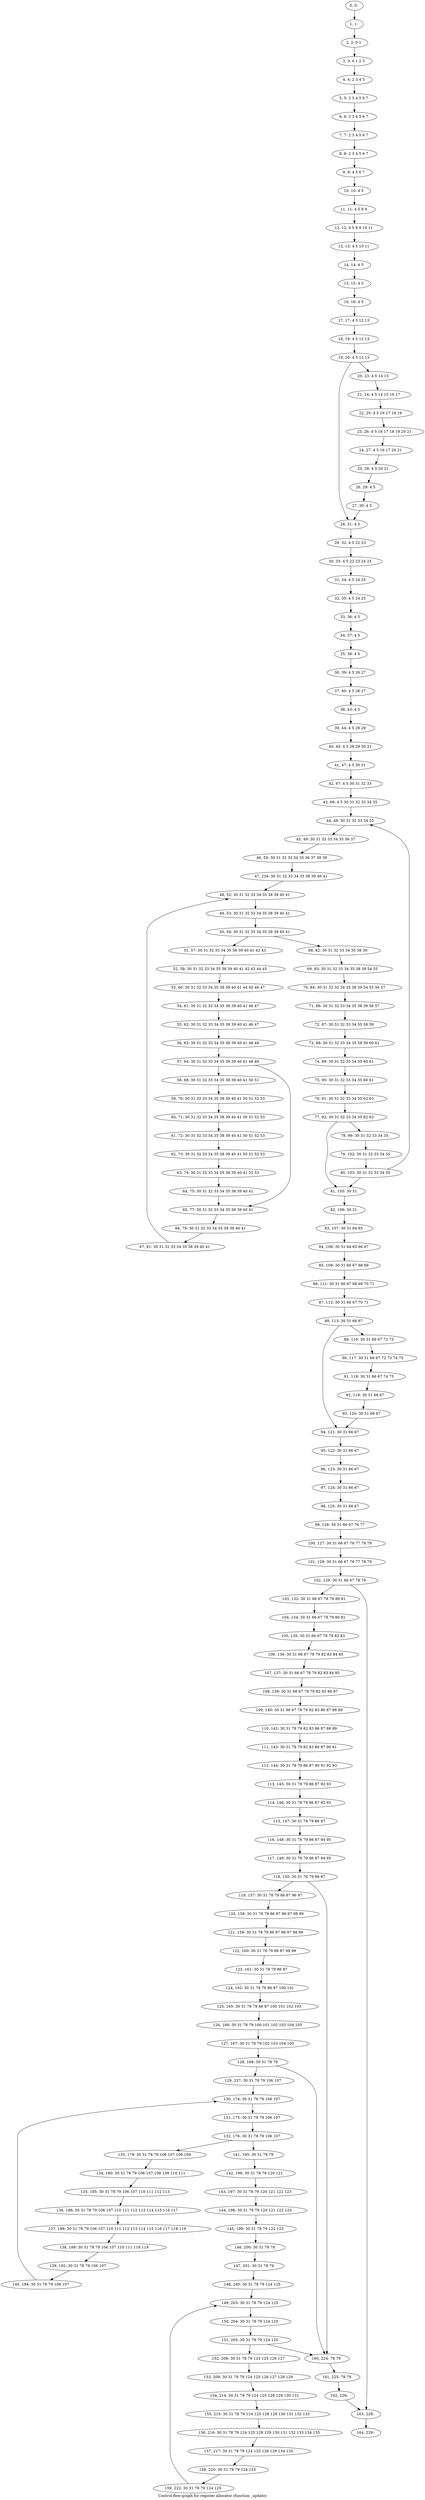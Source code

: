 digraph G {
graph [label="Control-flow-graph for register allocator (function _update)"]
0[label="0, 0: "];
1[label="1, 1: "];
2[label="2, 2: 0 1 "];
3[label="3, 3: 0 1 2 3 "];
4[label="4, 4: 2 3 4 5 "];
5[label="5, 5: 2 3 4 5 6 7 "];
6[label="6, 6: 2 3 4 5 6 7 "];
7[label="7, 7: 2 3 4 5 6 7 "];
8[label="8, 8: 2 3 4 5 6 7 "];
9[label="9, 9: 4 5 6 7 "];
10[label="10, 10: 4 5 "];
11[label="11, 11: 4 5 8 9 "];
12[label="12, 12: 4 5 8 9 10 11 "];
13[label="13, 13: 4 5 10 11 "];
14[label="14, 14: 4 5 "];
15[label="15, 15: 4 5 "];
16[label="16, 16: 4 5 "];
17[label="17, 17: 4 5 12 13 "];
18[label="18, 19: 4 5 12 13 "];
19[label="19, 20: 4 5 12 13 "];
20[label="20, 23: 4 5 14 15 "];
21[label="21, 24: 4 5 14 15 16 17 "];
22[label="22, 25: 4 5 16 17 18 19 "];
23[label="23, 26: 4 5 16 17 18 19 20 21 "];
24[label="24, 27: 4 5 16 17 20 21 "];
25[label="25, 28: 4 5 20 21 "];
26[label="26, 29: 4 5 "];
27[label="27, 30: 4 5 "];
28[label="28, 31: 4 5 "];
29[label="29, 32: 4 5 22 23 "];
30[label="30, 33: 4 5 22 23 24 25 "];
31[label="31, 34: 4 5 24 25 "];
32[label="32, 35: 4 5 24 25 "];
33[label="33, 36: 4 5 "];
34[label="34, 37: 4 5 "];
35[label="35, 38: 4 5 "];
36[label="36, 39: 4 5 26 27 "];
37[label="37, 40: 4 5 26 27 "];
38[label="38, 43: 4 5 "];
39[label="39, 44: 4 5 28 29 "];
40[label="40, 45: 4 5 28 29 30 31 "];
41[label="41, 47: 4 5 30 31 "];
42[label="42, 67: 4 5 30 31 32 33 "];
43[label="43, 69: 4 5 30 31 32 33 34 35 "];
44[label="44, 48: 30 31 32 33 34 35 "];
45[label="45, 49: 30 31 32 33 34 35 36 37 "];
46[label="46, 50: 30 31 32 33 34 35 36 37 38 39 "];
47[label="47, 234: 30 31 32 33 34 35 38 39 40 41 "];
48[label="48, 52: 30 31 32 33 34 35 38 39 40 41 "];
49[label="49, 53: 30 31 32 33 34 35 38 39 40 41 "];
50[label="50, 54: 30 31 32 33 34 35 38 39 40 41 "];
51[label="51, 57: 30 31 32 33 34 35 38 39 40 41 42 43 "];
52[label="52, 58: 30 31 32 33 34 35 38 39 40 41 42 43 44 45 "];
53[label="53, 60: 30 31 32 33 34 35 38 39 40 41 44 45 46 47 "];
54[label="54, 61: 30 31 32 33 34 35 38 39 40 41 46 47 "];
55[label="55, 62: 30 31 32 33 34 35 38 39 40 41 46 47 "];
56[label="56, 63: 30 31 32 33 34 35 38 39 40 41 48 49 "];
57[label="57, 64: 30 31 32 33 34 35 38 39 40 41 48 49 "];
58[label="58, 68: 30 31 32 33 34 35 38 39 40 41 50 51 "];
59[label="59, 70: 30 31 32 33 34 35 38 39 40 41 50 51 52 53 "];
60[label="60, 71: 30 31 32 33 34 35 38 39 40 41 50 51 52 53 "];
61[label="61, 72: 30 31 32 33 34 35 38 39 40 41 50 51 52 53 "];
62[label="62, 73: 30 31 32 33 34 35 38 39 40 41 50 51 52 53 "];
63[label="63, 74: 30 31 32 33 34 35 38 39 40 41 52 53 "];
64[label="64, 75: 30 31 32 33 34 35 38 39 40 41 "];
65[label="65, 77: 30 31 32 33 34 35 38 39 40 41 "];
66[label="66, 79: 30 31 32 33 34 35 38 39 40 41 "];
67[label="67, 81: 30 31 32 33 34 35 38 39 40 41 "];
68[label="68, 82: 30 31 32 33 34 35 38 39 "];
69[label="69, 83: 30 31 32 33 34 35 38 39 54 55 "];
70[label="70, 84: 30 31 32 33 34 35 38 39 54 55 56 57 "];
71[label="71, 86: 30 31 32 33 34 35 38 39 56 57 "];
72[label="72, 87: 30 31 32 33 34 35 58 59 "];
73[label="73, 88: 30 31 32 33 34 35 58 59 60 61 "];
74[label="74, 89: 30 31 32 33 34 35 60 61 "];
75[label="75, 90: 30 31 32 33 34 35 60 61 "];
76[label="76, 91: 30 31 32 33 34 35 62 63 "];
77[label="77, 92: 30 31 32 33 34 35 62 63 "];
78[label="78, 99: 30 31 32 33 34 35 "];
79[label="79, 102: 30 31 32 33 34 35 "];
80[label="80, 103: 30 31 32 33 34 35 "];
81[label="81, 105: 30 31 "];
82[label="82, 106: 30 31 "];
83[label="83, 107: 30 31 64 65 "];
84[label="84, 108: 30 31 64 65 66 67 "];
85[label="85, 109: 30 31 66 67 68 69 "];
86[label="86, 111: 30 31 66 67 68 69 70 71 "];
87[label="87, 112: 30 31 66 67 70 71 "];
88[label="88, 113: 30 31 66 67 "];
89[label="89, 116: 30 31 66 67 72 73 "];
90[label="90, 117: 30 31 66 67 72 73 74 75 "];
91[label="91, 118: 30 31 66 67 74 75 "];
92[label="92, 119: 30 31 66 67 "];
93[label="93, 120: 30 31 66 67 "];
94[label="94, 121: 30 31 66 67 "];
95[label="95, 122: 30 31 66 67 "];
96[label="96, 123: 30 31 66 67 "];
97[label="97, 124: 30 31 66 67 "];
98[label="98, 125: 30 31 66 67 "];
99[label="99, 126: 30 31 66 67 76 77 "];
100[label="100, 127: 30 31 66 67 76 77 78 79 "];
101[label="101, 128: 30 31 66 67 76 77 78 79 "];
102[label="102, 129: 30 31 66 67 78 79 "];
103[label="103, 132: 30 31 66 67 78 79 80 81 "];
104[label="104, 134: 30 31 66 67 78 79 80 81 "];
105[label="105, 135: 30 31 66 67 78 79 82 83 "];
106[label="106, 136: 30 31 66 67 78 79 82 83 84 85 "];
107[label="107, 137: 30 31 66 67 78 79 82 83 84 85 "];
108[label="108, 139: 30 31 66 67 78 79 82 83 86 87 "];
109[label="109, 140: 30 31 66 67 78 79 82 83 86 87 88 89 "];
110[label="110, 142: 30 31 78 79 82 83 86 87 88 89 "];
111[label="111, 143: 30 31 78 79 82 83 86 87 90 91 "];
112[label="112, 144: 30 31 78 79 86 87 90 91 92 93 "];
113[label="113, 145: 30 31 78 79 86 87 92 93 "];
114[label="114, 146: 30 31 78 79 86 87 92 93 "];
115[label="115, 147: 30 31 78 79 86 87 "];
116[label="116, 148: 30 31 78 79 86 87 94 95 "];
117[label="117, 149: 30 31 78 79 86 87 94 95 "];
118[label="118, 150: 30 31 78 79 86 87 "];
119[label="119, 157: 30 31 78 79 86 87 96 97 "];
120[label="120, 158: 30 31 78 79 86 87 96 97 98 99 "];
121[label="121, 159: 30 31 78 79 86 87 96 97 98 99 "];
122[label="122, 160: 30 31 78 79 86 87 98 99 "];
123[label="123, 161: 30 31 78 79 86 87 "];
124[label="124, 162: 30 31 78 79 86 87 100 101 "];
125[label="125, 165: 30 31 78 79 86 87 100 101 102 103 "];
126[label="126, 166: 30 31 78 79 100 101 102 103 104 105 "];
127[label="127, 167: 30 31 78 79 102 103 104 105 "];
128[label="128, 168: 30 31 78 79 "];
129[label="129, 237: 30 31 78 79 106 107 "];
130[label="130, 174: 30 31 78 79 106 107 "];
131[label="131, 175: 30 31 78 79 106 107 "];
132[label="132, 176: 30 31 78 79 106 107 "];
133[label="133, 179: 30 31 78 79 106 107 108 109 "];
134[label="134, 180: 30 31 78 79 106 107 108 109 110 111 "];
135[label="135, 185: 30 31 78 79 106 107 110 111 112 113 "];
136[label="136, 186: 30 31 78 79 106 107 110 111 112 113 114 115 116 117 "];
137[label="137, 188: 30 31 78 79 106 107 110 111 112 113 114 115 116 117 118 119 "];
138[label="138, 189: 30 31 78 79 106 107 110 111 118 119 "];
139[label="139, 192: 30 31 78 79 106 107 "];
140[label="140, 194: 30 31 78 79 106 107 "];
141[label="141, 195: 30 31 78 79 "];
142[label="142, 196: 30 31 78 79 120 121 "];
143[label="143, 197: 30 31 78 79 120 121 122 123 "];
144[label="144, 198: 30 31 78 79 120 121 122 123 "];
145[label="145, 199: 30 31 78 79 122 123 "];
146[label="146, 200: 30 31 78 79 "];
147[label="147, 201: 30 31 78 79 "];
148[label="148, 240: 30 31 78 79 124 125 "];
149[label="149, 203: 30 31 78 79 124 125 "];
150[label="150, 204: 30 31 78 79 124 125 "];
151[label="151, 205: 30 31 78 79 124 125 "];
152[label="152, 208: 30 31 78 79 124 125 126 127 "];
153[label="153, 209: 30 31 78 79 124 125 126 127 128 129 "];
154[label="154, 214: 30 31 78 79 124 125 128 129 130 131 "];
155[label="155, 215: 30 31 78 79 124 125 128 129 130 131 132 133 "];
156[label="156, 216: 30 31 78 79 124 125 128 129 130 131 132 133 134 135 "];
157[label="157, 217: 30 31 78 79 124 125 128 129 134 135 "];
158[label="158, 220: 30 31 78 79 124 125 "];
159[label="159, 222: 30 31 78 79 124 125 "];
160[label="160, 224: 78 79 "];
161[label="161, 225: 78 79 "];
162[label="162, 226: "];
163[label="163, 228: "];
164[label="164, 229: "];
0->1 ;
1->2 ;
2->3 ;
3->4 ;
4->5 ;
5->6 ;
6->7 ;
7->8 ;
8->9 ;
9->10 ;
10->11 ;
11->12 ;
12->13 ;
13->14 ;
14->15 ;
15->16 ;
16->17 ;
17->18 ;
18->19 ;
19->20 ;
19->28 ;
20->21 ;
21->22 ;
22->23 ;
23->24 ;
24->25 ;
25->26 ;
26->27 ;
27->28 ;
28->29 ;
29->30 ;
30->31 ;
31->32 ;
32->33 ;
33->34 ;
34->35 ;
35->36 ;
36->37 ;
37->38 ;
38->39 ;
39->40 ;
40->41 ;
41->42 ;
42->43 ;
43->44 ;
44->45 ;
45->46 ;
46->47 ;
47->48 ;
48->49 ;
49->50 ;
50->51 ;
50->68 ;
51->52 ;
52->53 ;
53->54 ;
54->55 ;
55->56 ;
56->57 ;
57->58 ;
57->65 ;
58->59 ;
59->60 ;
60->61 ;
61->62 ;
62->63 ;
63->64 ;
64->65 ;
65->66 ;
66->67 ;
67->48 ;
68->69 ;
69->70 ;
70->71 ;
71->72 ;
72->73 ;
73->74 ;
74->75 ;
75->76 ;
76->77 ;
77->78 ;
77->81 ;
78->79 ;
79->80 ;
80->81 ;
80->44 ;
81->82 ;
82->83 ;
83->84 ;
84->85 ;
85->86 ;
86->87 ;
87->88 ;
88->89 ;
88->94 ;
89->90 ;
90->91 ;
91->92 ;
92->93 ;
93->94 ;
94->95 ;
95->96 ;
96->97 ;
97->98 ;
98->99 ;
99->100 ;
100->101 ;
101->102 ;
102->103 ;
102->163 ;
103->104 ;
104->105 ;
105->106 ;
106->107 ;
107->108 ;
108->109 ;
109->110 ;
110->111 ;
111->112 ;
112->113 ;
113->114 ;
114->115 ;
115->116 ;
116->117 ;
117->118 ;
118->119 ;
118->160 ;
119->120 ;
120->121 ;
121->122 ;
122->123 ;
123->124 ;
124->125 ;
125->126 ;
126->127 ;
127->128 ;
128->129 ;
128->160 ;
129->130 ;
130->131 ;
131->132 ;
132->133 ;
132->141 ;
133->134 ;
134->135 ;
135->136 ;
136->137 ;
137->138 ;
138->139 ;
139->140 ;
140->130 ;
141->142 ;
142->143 ;
143->144 ;
144->145 ;
145->146 ;
146->147 ;
147->148 ;
148->149 ;
149->150 ;
150->151 ;
151->152 ;
151->160 ;
152->153 ;
153->154 ;
154->155 ;
155->156 ;
156->157 ;
157->158 ;
158->159 ;
159->149 ;
160->161 ;
161->162 ;
162->163 ;
163->164 ;
}
